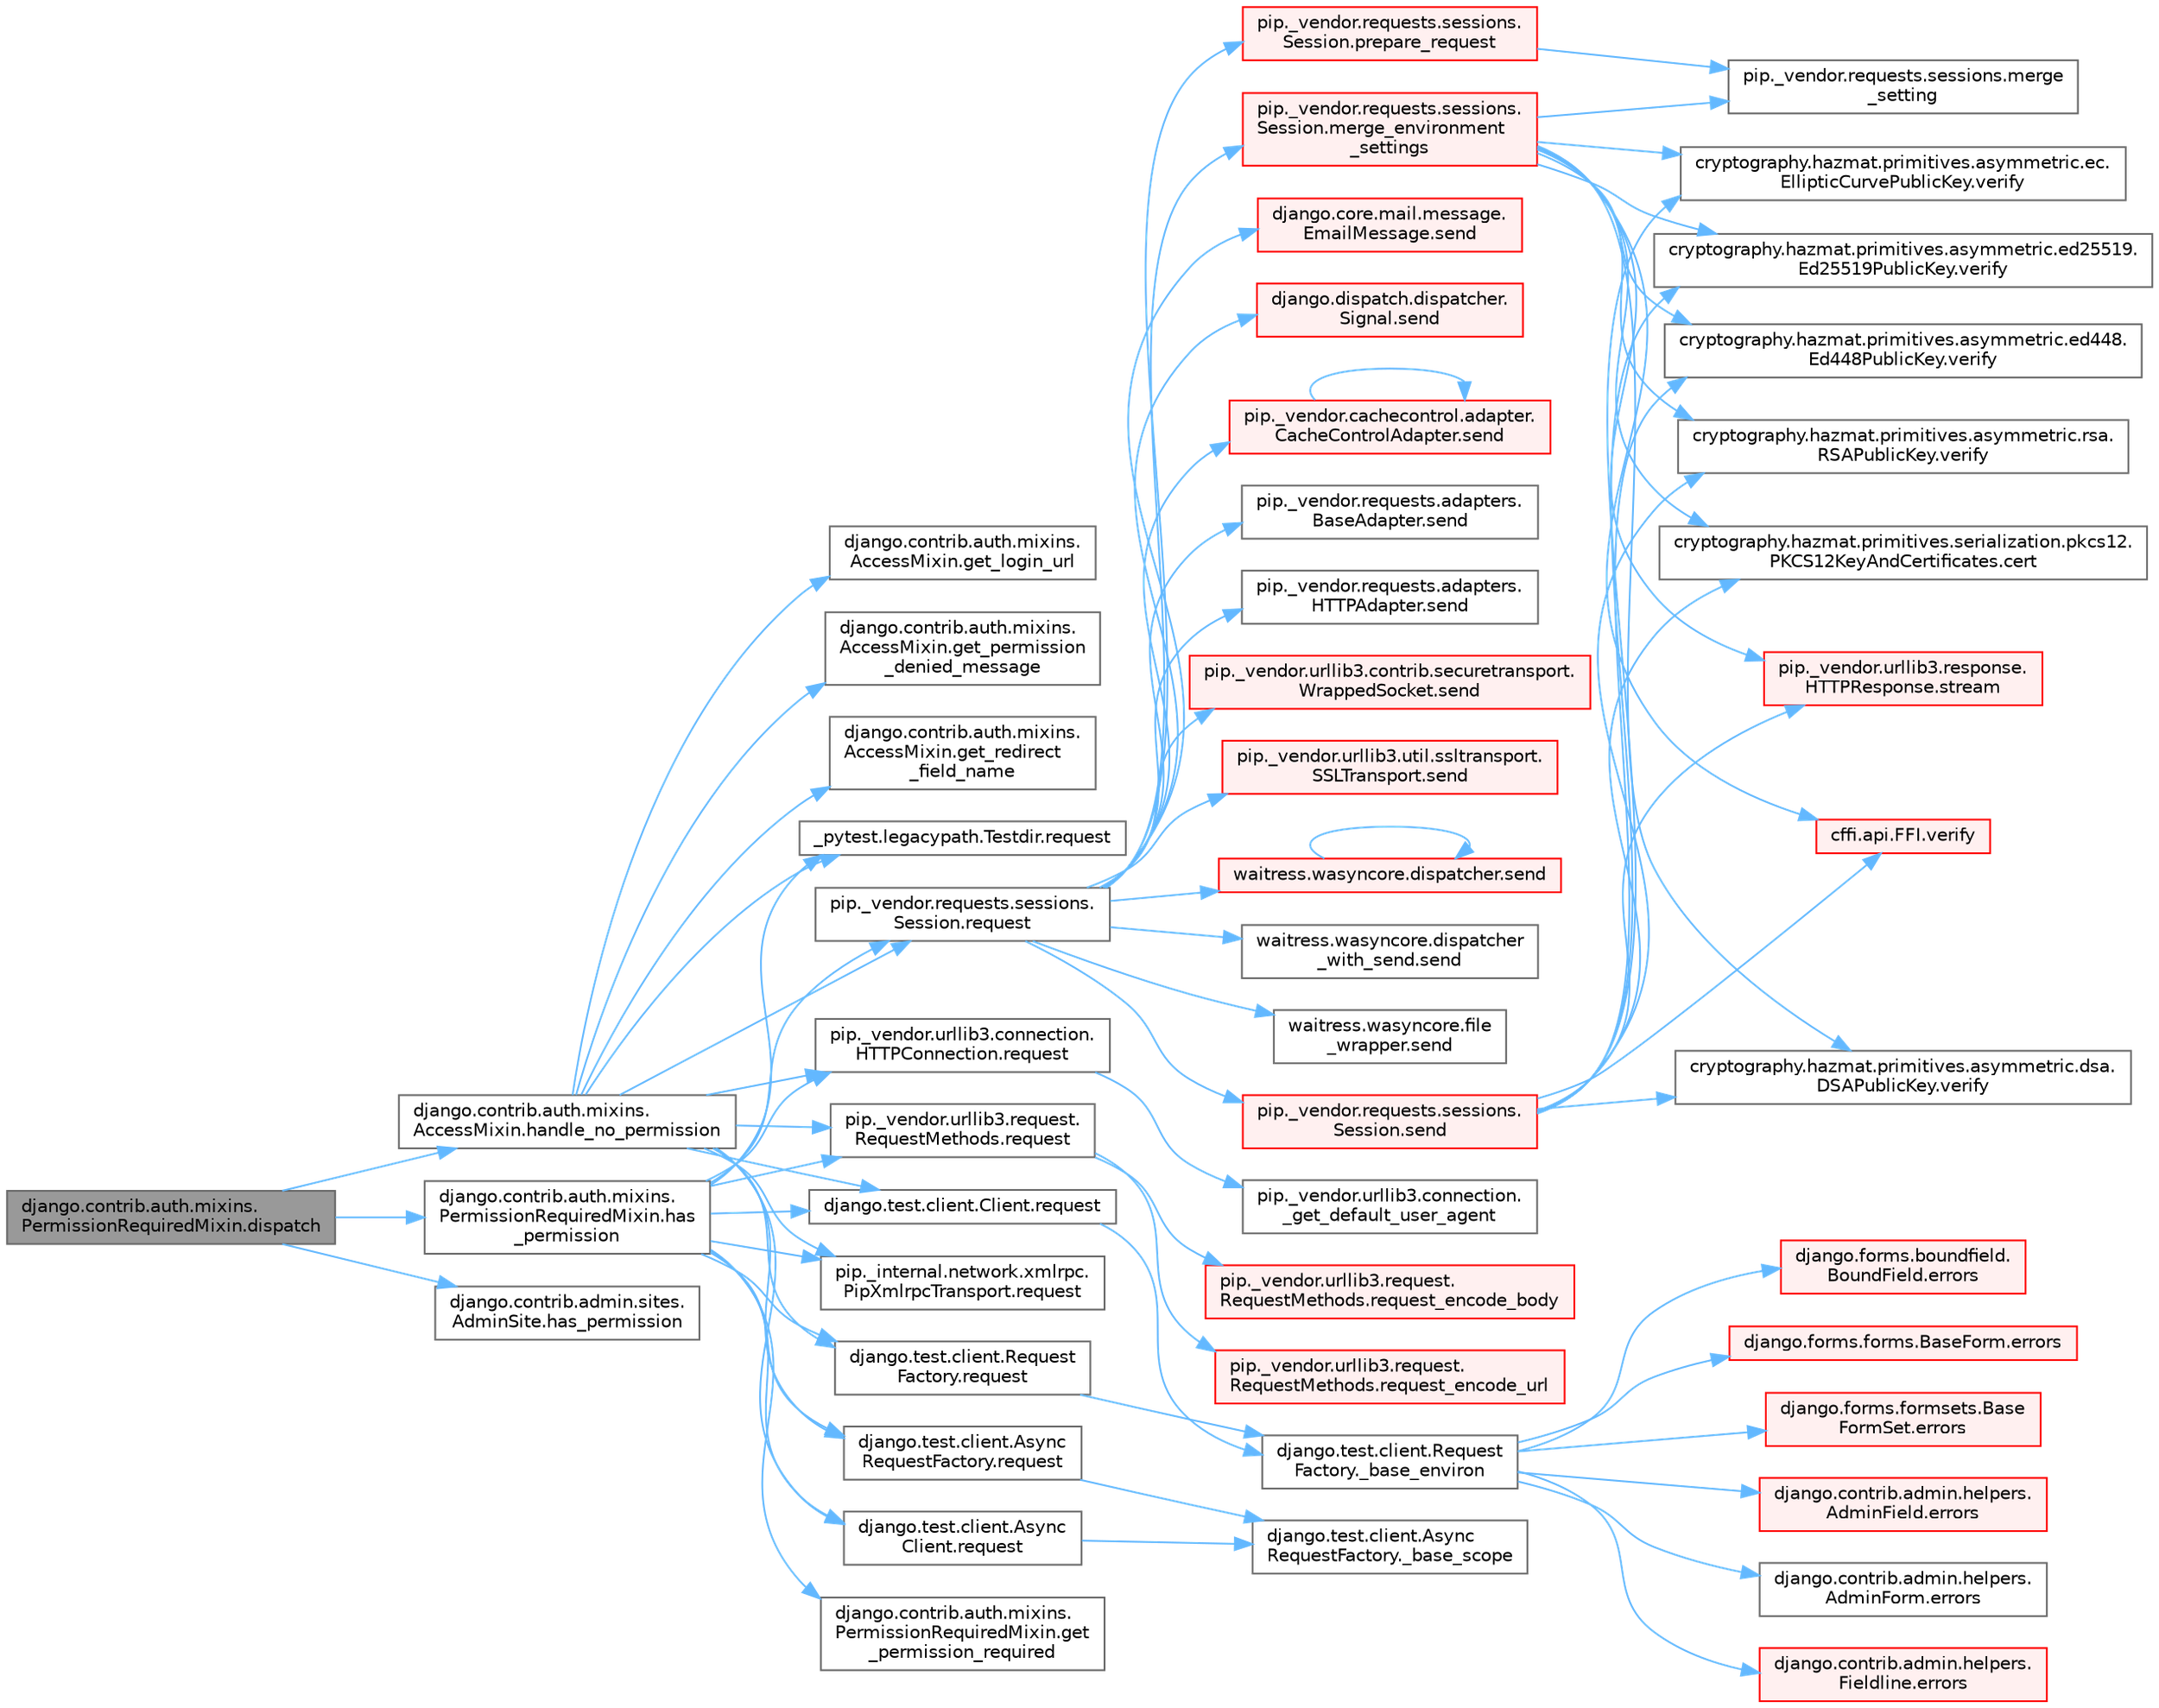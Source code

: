 digraph "django.contrib.auth.mixins.PermissionRequiredMixin.dispatch"
{
 // LATEX_PDF_SIZE
  bgcolor="transparent";
  edge [fontname=Helvetica,fontsize=10,labelfontname=Helvetica,labelfontsize=10];
  node [fontname=Helvetica,fontsize=10,shape=box,height=0.2,width=0.4];
  rankdir="LR";
  Node1 [id="Node000001",label="django.contrib.auth.mixins.\lPermissionRequiredMixin.dispatch",height=0.2,width=0.4,color="gray40", fillcolor="grey60", style="filled", fontcolor="black",tooltip=" "];
  Node1 -> Node2 [id="edge1_Node000001_Node000002",color="steelblue1",style="solid",tooltip=" "];
  Node2 [id="Node000002",label="django.contrib.auth.mixins.\lAccessMixin.handle_no_permission",height=0.2,width=0.4,color="grey40", fillcolor="white", style="filled",URL="$classdjango_1_1contrib_1_1auth_1_1mixins_1_1_access_mixin.html#a3055bb05f7686a8b459fdf6d6b2866b0",tooltip=" "];
  Node2 -> Node3 [id="edge2_Node000002_Node000003",color="steelblue1",style="solid",tooltip=" "];
  Node3 [id="Node000003",label="django.contrib.auth.mixins.\lAccessMixin.get_login_url",height=0.2,width=0.4,color="grey40", fillcolor="white", style="filled",URL="$classdjango_1_1contrib_1_1auth_1_1mixins_1_1_access_mixin.html#aacb577fff1235a37257f792dc556dfae",tooltip=" "];
  Node2 -> Node4 [id="edge3_Node000002_Node000004",color="steelblue1",style="solid",tooltip=" "];
  Node4 [id="Node000004",label="django.contrib.auth.mixins.\lAccessMixin.get_permission\l_denied_message",height=0.2,width=0.4,color="grey40", fillcolor="white", style="filled",URL="$classdjango_1_1contrib_1_1auth_1_1mixins_1_1_access_mixin.html#a5e86754a9daa01c1276bfcf703c6c439",tooltip=" "];
  Node2 -> Node5 [id="edge4_Node000002_Node000005",color="steelblue1",style="solid",tooltip=" "];
  Node5 [id="Node000005",label="django.contrib.auth.mixins.\lAccessMixin.get_redirect\l_field_name",height=0.2,width=0.4,color="grey40", fillcolor="white", style="filled",URL="$classdjango_1_1contrib_1_1auth_1_1mixins_1_1_access_mixin.html#aa01facf2d268bb3eb25a4fcd34ca29fc",tooltip=" "];
  Node2 -> Node6 [id="edge5_Node000002_Node000006",color="steelblue1",style="solid",tooltip=" "];
  Node6 [id="Node000006",label="_pytest.legacypath.Testdir.request",height=0.2,width=0.4,color="grey40", fillcolor="white", style="filled",URL="$class__pytest_1_1legacypath_1_1_testdir.html#a0e10c900efcd764da85254119e4d64c4",tooltip=" "];
  Node2 -> Node7 [id="edge6_Node000002_Node000007",color="steelblue1",style="solid",tooltip=" "];
  Node7 [id="Node000007",label="django.test.client.Async\lClient.request",height=0.2,width=0.4,color="grey40", fillcolor="white", style="filled",URL="$classdjango_1_1test_1_1client_1_1_async_client.html#a891cc2f6b81dcf3583bbbde8d21a713a",tooltip=" "];
  Node7 -> Node8 [id="edge7_Node000007_Node000008",color="steelblue1",style="solid",tooltip=" "];
  Node8 [id="Node000008",label="django.test.client.Async\lRequestFactory._base_scope",height=0.2,width=0.4,color="grey40", fillcolor="white", style="filled",URL="$classdjango_1_1test_1_1client_1_1_async_request_factory.html#a0e43cc21668d0a42c46524d5116d8654",tooltip=" "];
  Node2 -> Node9 [id="edge8_Node000002_Node000009",color="steelblue1",style="solid",tooltip=" "];
  Node9 [id="Node000009",label="django.test.client.Async\lRequestFactory.request",height=0.2,width=0.4,color="grey40", fillcolor="white", style="filled",URL="$classdjango_1_1test_1_1client_1_1_async_request_factory.html#aab026845547a4c2d9203b8710b90f6cd",tooltip=" "];
  Node9 -> Node8 [id="edge9_Node000009_Node000008",color="steelblue1",style="solid",tooltip=" "];
  Node2 -> Node10 [id="edge10_Node000002_Node000010",color="steelblue1",style="solid",tooltip=" "];
  Node10 [id="Node000010",label="django.test.client.Client.request",height=0.2,width=0.4,color="grey40", fillcolor="white", style="filled",URL="$classdjango_1_1test_1_1client_1_1_client.html#a2f51c5251142ab6503937051936e33fa",tooltip=" "];
  Node10 -> Node11 [id="edge11_Node000010_Node000011",color="steelblue1",style="solid",tooltip=" "];
  Node11 [id="Node000011",label="django.test.client.Request\lFactory._base_environ",height=0.2,width=0.4,color="grey40", fillcolor="white", style="filled",URL="$classdjango_1_1test_1_1client_1_1_request_factory.html#ab650654b992f4e9fc9e30bd0442973c1",tooltip=" "];
  Node11 -> Node12 [id="edge12_Node000011_Node000012",color="steelblue1",style="solid",tooltip=" "];
  Node12 [id="Node000012",label="django.contrib.admin.helpers.\lAdminField.errors",height=0.2,width=0.4,color="red", fillcolor="#FFF0F0", style="filled",URL="$classdjango_1_1contrib_1_1admin_1_1helpers_1_1_admin_field.html#a2ed7041739e06b7ebeb076401379c675",tooltip=" "];
  Node11 -> Node1824 [id="edge13_Node000011_Node001824",color="steelblue1",style="solid",tooltip=" "];
  Node1824 [id="Node001824",label="django.contrib.admin.helpers.\lAdminForm.errors",height=0.2,width=0.4,color="grey40", fillcolor="white", style="filled",URL="$classdjango_1_1contrib_1_1admin_1_1helpers_1_1_admin_form.html#a3ccc9540a232de721c24f95c26a2b34a",tooltip=" "];
  Node11 -> Node1825 [id="edge14_Node000011_Node001825",color="steelblue1",style="solid",tooltip=" "];
  Node1825 [id="Node001825",label="django.contrib.admin.helpers.\lFieldline.errors",height=0.2,width=0.4,color="red", fillcolor="#FFF0F0", style="filled",URL="$classdjango_1_1contrib_1_1admin_1_1helpers_1_1_fieldline.html#ac0094313ce4b91212414f914a381499d",tooltip=" "];
  Node11 -> Node1826 [id="edge15_Node000011_Node001826",color="steelblue1",style="solid",tooltip=" "];
  Node1826 [id="Node001826",label="django.forms.boundfield.\lBoundField.errors",height=0.2,width=0.4,color="red", fillcolor="#FFF0F0", style="filled",URL="$classdjango_1_1forms_1_1boundfield_1_1_bound_field.html#a47569da22ccdcdd1bb15a2506a0a5f6e",tooltip=" "];
  Node11 -> Node1827 [id="edge16_Node000011_Node001827",color="steelblue1",style="solid",tooltip=" "];
  Node1827 [id="Node001827",label="django.forms.forms.BaseForm.errors",height=0.2,width=0.4,color="red", fillcolor="#FFF0F0", style="filled",URL="$classdjango_1_1forms_1_1forms_1_1_base_form.html#aca47cb75eb6c321d1c429b33eca94d49",tooltip=" "];
  Node11 -> Node1912 [id="edge17_Node000011_Node001912",color="steelblue1",style="solid",tooltip=" "];
  Node1912 [id="Node001912",label="django.forms.formsets.Base\lFormSet.errors",height=0.2,width=0.4,color="red", fillcolor="#FFF0F0", style="filled",URL="$classdjango_1_1forms_1_1formsets_1_1_base_form_set.html#a9e249e2240c3ae2775249e3d3da42020",tooltip=" "];
  Node2 -> Node473 [id="edge18_Node000002_Node000473",color="steelblue1",style="solid",tooltip=" "];
  Node473 [id="Node000473",label="django.test.client.Request\lFactory.request",height=0.2,width=0.4,color="grey40", fillcolor="white", style="filled",URL="$classdjango_1_1test_1_1client_1_1_request_factory.html#adae411ab0df6839c5364b647e4dc63ad",tooltip=" "];
  Node473 -> Node11 [id="edge19_Node000473_Node000011",color="steelblue1",style="solid",tooltip=" "];
  Node2 -> Node474 [id="edge20_Node000002_Node000474",color="steelblue1",style="solid",tooltip=" "];
  Node474 [id="Node000474",label="pip._internal.network.xmlrpc.\lPipXmlrpcTransport.request",height=0.2,width=0.4,color="grey40", fillcolor="white", style="filled",URL="$classpip_1_1__internal_1_1network_1_1xmlrpc_1_1_pip_xmlrpc_transport.html#a91d1ed180fbf8bcc25f6747a72614c5f",tooltip=" "];
  Node2 -> Node475 [id="edge21_Node000002_Node000475",color="steelblue1",style="solid",tooltip=" "];
  Node475 [id="Node000475",label="pip._vendor.requests.sessions.\lSession.request",height=0.2,width=0.4,color="grey40", fillcolor="white", style="filled",URL="$classpip_1_1__vendor_1_1requests_1_1sessions_1_1_session.html#a3dddfa16e93faa1a1a553936d913482b",tooltip=" "];
  Node475 -> Node476 [id="edge22_Node000475_Node000476",color="steelblue1",style="solid",tooltip=" "];
  Node476 [id="Node000476",label="pip._vendor.requests.sessions.\lSession.merge_environment\l_settings",height=0.2,width=0.4,color="red", fillcolor="#FFF0F0", style="filled",URL="$classpip_1_1__vendor_1_1requests_1_1sessions_1_1_session.html#a1bbc07ae0fd8434a0ae651e3eb482be0",tooltip=" "];
  Node476 -> Node477 [id="edge23_Node000476_Node000477",color="steelblue1",style="solid",tooltip=" "];
  Node477 [id="Node000477",label="cryptography.hazmat.primitives.serialization.pkcs12.\lPKCS12KeyAndCertificates.cert",height=0.2,width=0.4,color="grey40", fillcolor="white", style="filled",URL="$classcryptography_1_1hazmat_1_1primitives_1_1serialization_1_1pkcs12_1_1_p_k_c_s12_key_and_certificates.html#a7a1d98fee8ed8175805ab085c9ecb5e0",tooltip=" "];
  Node476 -> Node478 [id="edge24_Node000476_Node000478",color="steelblue1",style="solid",tooltip=" "];
  Node478 [id="Node000478",label="pip._vendor.requests.sessions.merge\l_setting",height=0.2,width=0.4,color="grey40", fillcolor="white", style="filled",URL="$namespacepip_1_1__vendor_1_1requests_1_1sessions.html#a2ff5e46d93c274334e41f4544e9eda84",tooltip=" "];
  Node476 -> Node206 [id="edge25_Node000476_Node000206",color="steelblue1",style="solid",tooltip=" "];
  Node206 [id="Node000206",label="pip._vendor.urllib3.response.\lHTTPResponse.stream",height=0.2,width=0.4,color="red", fillcolor="#FFF0F0", style="filled",URL="$classpip_1_1__vendor_1_1urllib3_1_1response_1_1_h_t_t_p_response.html#a8d802b25f09dd341838a1d631ffc4f62",tooltip=" "];
  Node476 -> Node479 [id="edge26_Node000476_Node000479",color="steelblue1",style="solid",tooltip=" "];
  Node479 [id="Node000479",label="cffi.api.FFI.verify",height=0.2,width=0.4,color="red", fillcolor="#FFF0F0", style="filled",URL="$classcffi_1_1api_1_1_f_f_i.html#ac05cd4cf779cb85543c4cd5fa8a6d333",tooltip=" "];
  Node476 -> Node481 [id="edge27_Node000476_Node000481",color="steelblue1",style="solid",tooltip=" "];
  Node481 [id="Node000481",label="cryptography.hazmat.primitives.asymmetric.dsa.\lDSAPublicKey.verify",height=0.2,width=0.4,color="grey40", fillcolor="white", style="filled",URL="$classcryptography_1_1hazmat_1_1primitives_1_1asymmetric_1_1dsa_1_1_d_s_a_public_key.html#ad0552a7e074dda3d2486b6e918cfc9d8",tooltip=" "];
  Node476 -> Node482 [id="edge28_Node000476_Node000482",color="steelblue1",style="solid",tooltip=" "];
  Node482 [id="Node000482",label="cryptography.hazmat.primitives.asymmetric.ec.\lEllipticCurvePublicKey.verify",height=0.2,width=0.4,color="grey40", fillcolor="white", style="filled",URL="$classcryptography_1_1hazmat_1_1primitives_1_1asymmetric_1_1ec_1_1_elliptic_curve_public_key.html#a7f75c00034242b7ae917b567db16bf60",tooltip=" "];
  Node476 -> Node483 [id="edge29_Node000476_Node000483",color="steelblue1",style="solid",tooltip=" "];
  Node483 [id="Node000483",label="cryptography.hazmat.primitives.asymmetric.ed25519.\lEd25519PublicKey.verify",height=0.2,width=0.4,color="grey40", fillcolor="white", style="filled",URL="$classcryptography_1_1hazmat_1_1primitives_1_1asymmetric_1_1ed25519_1_1_ed25519_public_key.html#a23d01b9908cadb1f6765bd6792371c80",tooltip=" "];
  Node476 -> Node484 [id="edge30_Node000476_Node000484",color="steelblue1",style="solid",tooltip=" "];
  Node484 [id="Node000484",label="cryptography.hazmat.primitives.asymmetric.ed448.\lEd448PublicKey.verify",height=0.2,width=0.4,color="grey40", fillcolor="white", style="filled",URL="$classcryptography_1_1hazmat_1_1primitives_1_1asymmetric_1_1ed448_1_1_ed448_public_key.html#a34d2a2d64f969ef56c2cb67994bacf86",tooltip=" "];
  Node476 -> Node485 [id="edge31_Node000476_Node000485",color="steelblue1",style="solid",tooltip=" "];
  Node485 [id="Node000485",label="cryptography.hazmat.primitives.asymmetric.rsa.\lRSAPublicKey.verify",height=0.2,width=0.4,color="grey40", fillcolor="white", style="filled",URL="$classcryptography_1_1hazmat_1_1primitives_1_1asymmetric_1_1rsa_1_1_r_s_a_public_key.html#a8c3715fa7e1b4a8bfd89482e40f1fe53",tooltip=" "];
  Node475 -> Node4453 [id="edge32_Node000475_Node004453",color="steelblue1",style="solid",tooltip=" "];
  Node4453 [id="Node004453",label="pip._vendor.requests.sessions.\lSession.prepare_request",height=0.2,width=0.4,color="red", fillcolor="#FFF0F0", style="filled",URL="$classpip_1_1__vendor_1_1requests_1_1sessions_1_1_session.html#a486c476ce9c610313da438d9fbd53f7b",tooltip=" "];
  Node4453 -> Node478 [id="edge33_Node004453_Node000478",color="steelblue1",style="solid",tooltip=" "];
  Node475 -> Node4329 [id="edge34_Node000475_Node004329",color="steelblue1",style="solid",tooltip=" "];
  Node4329 [id="Node004329",label="django.core.mail.message.\lEmailMessage.send",height=0.2,width=0.4,color="red", fillcolor="#FFF0F0", style="filled",URL="$classdjango_1_1core_1_1mail_1_1message_1_1_email_message.html#a18fd6d168e6aa27742a4057b4ab9b439",tooltip=" "];
  Node475 -> Node4333 [id="edge35_Node000475_Node004333",color="steelblue1",style="solid",tooltip=" "];
  Node4333 [id="Node004333",label="django.dispatch.dispatcher.\lSignal.send",height=0.2,width=0.4,color="red", fillcolor="#FFF0F0", style="filled",URL="$classdjango_1_1dispatch_1_1dispatcher_1_1_signal.html#a065269c5c5f8d45e7b902dda3245bdbb",tooltip=" "];
  Node475 -> Node4336 [id="edge36_Node000475_Node004336",color="steelblue1",style="solid",tooltip=" "];
  Node4336 [id="Node004336",label="pip._vendor.cachecontrol.adapter.\lCacheControlAdapter.send",height=0.2,width=0.4,color="red", fillcolor="#FFF0F0", style="filled",URL="$classpip_1_1__vendor_1_1cachecontrol_1_1adapter_1_1_cache_control_adapter.html#a7f846578832fd1a27f921f7466b4d2fa",tooltip=" "];
  Node4336 -> Node4336 [id="edge37_Node004336_Node004336",color="steelblue1",style="solid",tooltip=" "];
  Node475 -> Node4339 [id="edge38_Node000475_Node004339",color="steelblue1",style="solid",tooltip=" "];
  Node4339 [id="Node004339",label="pip._vendor.requests.adapters.\lBaseAdapter.send",height=0.2,width=0.4,color="grey40", fillcolor="white", style="filled",URL="$classpip_1_1__vendor_1_1requests_1_1adapters_1_1_base_adapter.html#a71b96d00d14b1eb64886afb3d5a6e2b0",tooltip=" "];
  Node475 -> Node4340 [id="edge39_Node000475_Node004340",color="steelblue1",style="solid",tooltip=" "];
  Node4340 [id="Node004340",label="pip._vendor.requests.adapters.\lHTTPAdapter.send",height=0.2,width=0.4,color="grey40", fillcolor="white", style="filled",URL="$classpip_1_1__vendor_1_1requests_1_1adapters_1_1_h_t_t_p_adapter.html#aa75dd0f80148babfc8b50bbc9a504e8d",tooltip=" "];
  Node475 -> Node4341 [id="edge40_Node000475_Node004341",color="steelblue1",style="solid",tooltip=" "];
  Node4341 [id="Node004341",label="pip._vendor.requests.sessions.\lSession.send",height=0.2,width=0.4,color="red", fillcolor="#FFF0F0", style="filled",URL="$classpip_1_1__vendor_1_1requests_1_1sessions_1_1_session.html#ac53877008b8d3c6901be36033885124c",tooltip=" "];
  Node4341 -> Node477 [id="edge41_Node004341_Node000477",color="steelblue1",style="solid",tooltip=" "];
  Node4341 -> Node206 [id="edge42_Node004341_Node000206",color="steelblue1",style="solid",tooltip=" "];
  Node4341 -> Node479 [id="edge43_Node004341_Node000479",color="steelblue1",style="solid",tooltip=" "];
  Node4341 -> Node481 [id="edge44_Node004341_Node000481",color="steelblue1",style="solid",tooltip=" "];
  Node4341 -> Node482 [id="edge45_Node004341_Node000482",color="steelblue1",style="solid",tooltip=" "];
  Node4341 -> Node483 [id="edge46_Node004341_Node000483",color="steelblue1",style="solid",tooltip=" "];
  Node4341 -> Node484 [id="edge47_Node004341_Node000484",color="steelblue1",style="solid",tooltip=" "];
  Node4341 -> Node485 [id="edge48_Node004341_Node000485",color="steelblue1",style="solid",tooltip=" "];
  Node475 -> Node4346 [id="edge49_Node000475_Node004346",color="steelblue1",style="solid",tooltip=" "];
  Node4346 [id="Node004346",label="pip._vendor.urllib3.contrib.securetransport.\lWrappedSocket.send",height=0.2,width=0.4,color="red", fillcolor="#FFF0F0", style="filled",URL="$classpip_1_1__vendor_1_1urllib3_1_1contrib_1_1securetransport_1_1_wrapped_socket.html#afefa6637ff2836086372e94b4872b076",tooltip=" "];
  Node475 -> Node4348 [id="edge50_Node000475_Node004348",color="steelblue1",style="solid",tooltip=" "];
  Node4348 [id="Node004348",label="pip._vendor.urllib3.util.ssltransport.\lSSLTransport.send",height=0.2,width=0.4,color="red", fillcolor="#FFF0F0", style="filled",URL="$classpip_1_1__vendor_1_1urllib3_1_1util_1_1ssltransport_1_1_s_s_l_transport.html#ae07b4d8069dbc1dab07b52db5acdb71a",tooltip=" "];
  Node475 -> Node4349 [id="edge51_Node000475_Node004349",color="steelblue1",style="solid",tooltip=" "];
  Node4349 [id="Node004349",label="waitress.wasyncore.dispatcher.send",height=0.2,width=0.4,color="red", fillcolor="#FFF0F0", style="filled",URL="$classwaitress_1_1wasyncore_1_1dispatcher.html#aa36a1d97600508f07138eab0658775c9",tooltip=" "];
  Node4349 -> Node4349 [id="edge52_Node004349_Node004349",color="steelblue1",style="solid",tooltip=" "];
  Node475 -> Node4350 [id="edge53_Node000475_Node004350",color="steelblue1",style="solid",tooltip=" "];
  Node4350 [id="Node004350",label="waitress.wasyncore.dispatcher\l_with_send.send",height=0.2,width=0.4,color="grey40", fillcolor="white", style="filled",URL="$classwaitress_1_1wasyncore_1_1dispatcher__with__send.html#a47052361f8df52adae77154c5ac2e95d",tooltip=" "];
  Node475 -> Node4351 [id="edge54_Node000475_Node004351",color="steelblue1",style="solid",tooltip=" "];
  Node4351 [id="Node004351",label="waitress.wasyncore.file\l_wrapper.send",height=0.2,width=0.4,color="grey40", fillcolor="white", style="filled",URL="$classwaitress_1_1wasyncore_1_1file__wrapper.html#a3db1f84334179b63edb654a8da19820c",tooltip=" "];
  Node2 -> Node991 [id="edge55_Node000002_Node000991",color="steelblue1",style="solid",tooltip=" "];
  Node991 [id="Node000991",label="pip._vendor.urllib3.connection.\lHTTPConnection.request",height=0.2,width=0.4,color="grey40", fillcolor="white", style="filled",URL="$classpip_1_1__vendor_1_1urllib3_1_1connection_1_1_h_t_t_p_connection.html#a67e552c4d242e4169bdf7319269a417f",tooltip=" "];
  Node991 -> Node992 [id="edge56_Node000991_Node000992",color="steelblue1",style="solid",tooltip=" "];
  Node992 [id="Node000992",label="pip._vendor.urllib3.connection.\l_get_default_user_agent",height=0.2,width=0.4,color="grey40", fillcolor="white", style="filled",URL="$namespacepip_1_1__vendor_1_1urllib3_1_1connection.html#a470b189321329d9264e7756710ba9ae2",tooltip=" "];
  Node2 -> Node993 [id="edge57_Node000002_Node000993",color="steelblue1",style="solid",tooltip=" "];
  Node993 [id="Node000993",label="pip._vendor.urllib3.request.\lRequestMethods.request",height=0.2,width=0.4,color="grey40", fillcolor="white", style="filled",URL="$classpip_1_1__vendor_1_1urllib3_1_1request_1_1_request_methods.html#a73541f2f0edc7df7413b043e33c69e7f",tooltip=" "];
  Node993 -> Node994 [id="edge58_Node000993_Node000994",color="steelblue1",style="solid",tooltip=" "];
  Node994 [id="Node000994",label="pip._vendor.urllib3.request.\lRequestMethods.request_encode_body",height=0.2,width=0.4,color="red", fillcolor="#FFF0F0", style="filled",URL="$classpip_1_1__vendor_1_1urllib3_1_1request_1_1_request_methods.html#a2c8e6a574936ea1059cda06ae71793fc",tooltip=" "];
  Node993 -> Node1033 [id="edge59_Node000993_Node001033",color="steelblue1",style="solid",tooltip=" "];
  Node1033 [id="Node001033",label="pip._vendor.urllib3.request.\lRequestMethods.request_encode_url",height=0.2,width=0.4,color="red", fillcolor="#FFF0F0", style="filled",URL="$classpip_1_1__vendor_1_1urllib3_1_1request_1_1_request_methods.html#a364d38202ff4ab728e7bad368e74a431",tooltip=" "];
  Node1 -> Node1439 [id="edge60_Node000001_Node001439",color="steelblue1",style="solid",tooltip=" "];
  Node1439 [id="Node001439",label="django.contrib.admin.sites.\lAdminSite.has_permission",height=0.2,width=0.4,color="grey40", fillcolor="white", style="filled",URL="$classdjango_1_1contrib_1_1admin_1_1sites_1_1_admin_site.html#aa10cdef7ab106069d7dfc76d5ba98efb",tooltip=" "];
  Node1 -> Node1440 [id="edge61_Node000001_Node001440",color="steelblue1",style="solid",tooltip=" "];
  Node1440 [id="Node001440",label="django.contrib.auth.mixins.\lPermissionRequiredMixin.has\l_permission",height=0.2,width=0.4,color="grey40", fillcolor="white", style="filled",URL="$classdjango_1_1contrib_1_1auth_1_1mixins_1_1_permission_required_mixin.html#a4401069defabdb52bb5308d170858633",tooltip=" "];
  Node1440 -> Node1441 [id="edge62_Node001440_Node001441",color="steelblue1",style="solid",tooltip=" "];
  Node1441 [id="Node001441",label="django.contrib.auth.mixins.\lPermissionRequiredMixin.get\l_permission_required",height=0.2,width=0.4,color="grey40", fillcolor="white", style="filled",URL="$classdjango_1_1contrib_1_1auth_1_1mixins_1_1_permission_required_mixin.html#a4309576df588f663eeedb74b9800a61e",tooltip=" "];
  Node1440 -> Node6 [id="edge63_Node001440_Node000006",color="steelblue1",style="solid",tooltip=" "];
  Node1440 -> Node7 [id="edge64_Node001440_Node000007",color="steelblue1",style="solid",tooltip=" "];
  Node1440 -> Node9 [id="edge65_Node001440_Node000009",color="steelblue1",style="solid",tooltip=" "];
  Node1440 -> Node10 [id="edge66_Node001440_Node000010",color="steelblue1",style="solid",tooltip=" "];
  Node1440 -> Node473 [id="edge67_Node001440_Node000473",color="steelblue1",style="solid",tooltip=" "];
  Node1440 -> Node474 [id="edge68_Node001440_Node000474",color="steelblue1",style="solid",tooltip=" "];
  Node1440 -> Node475 [id="edge69_Node001440_Node000475",color="steelblue1",style="solid",tooltip=" "];
  Node1440 -> Node991 [id="edge70_Node001440_Node000991",color="steelblue1",style="solid",tooltip=" "];
  Node1440 -> Node993 [id="edge71_Node001440_Node000993",color="steelblue1",style="solid",tooltip=" "];
}
